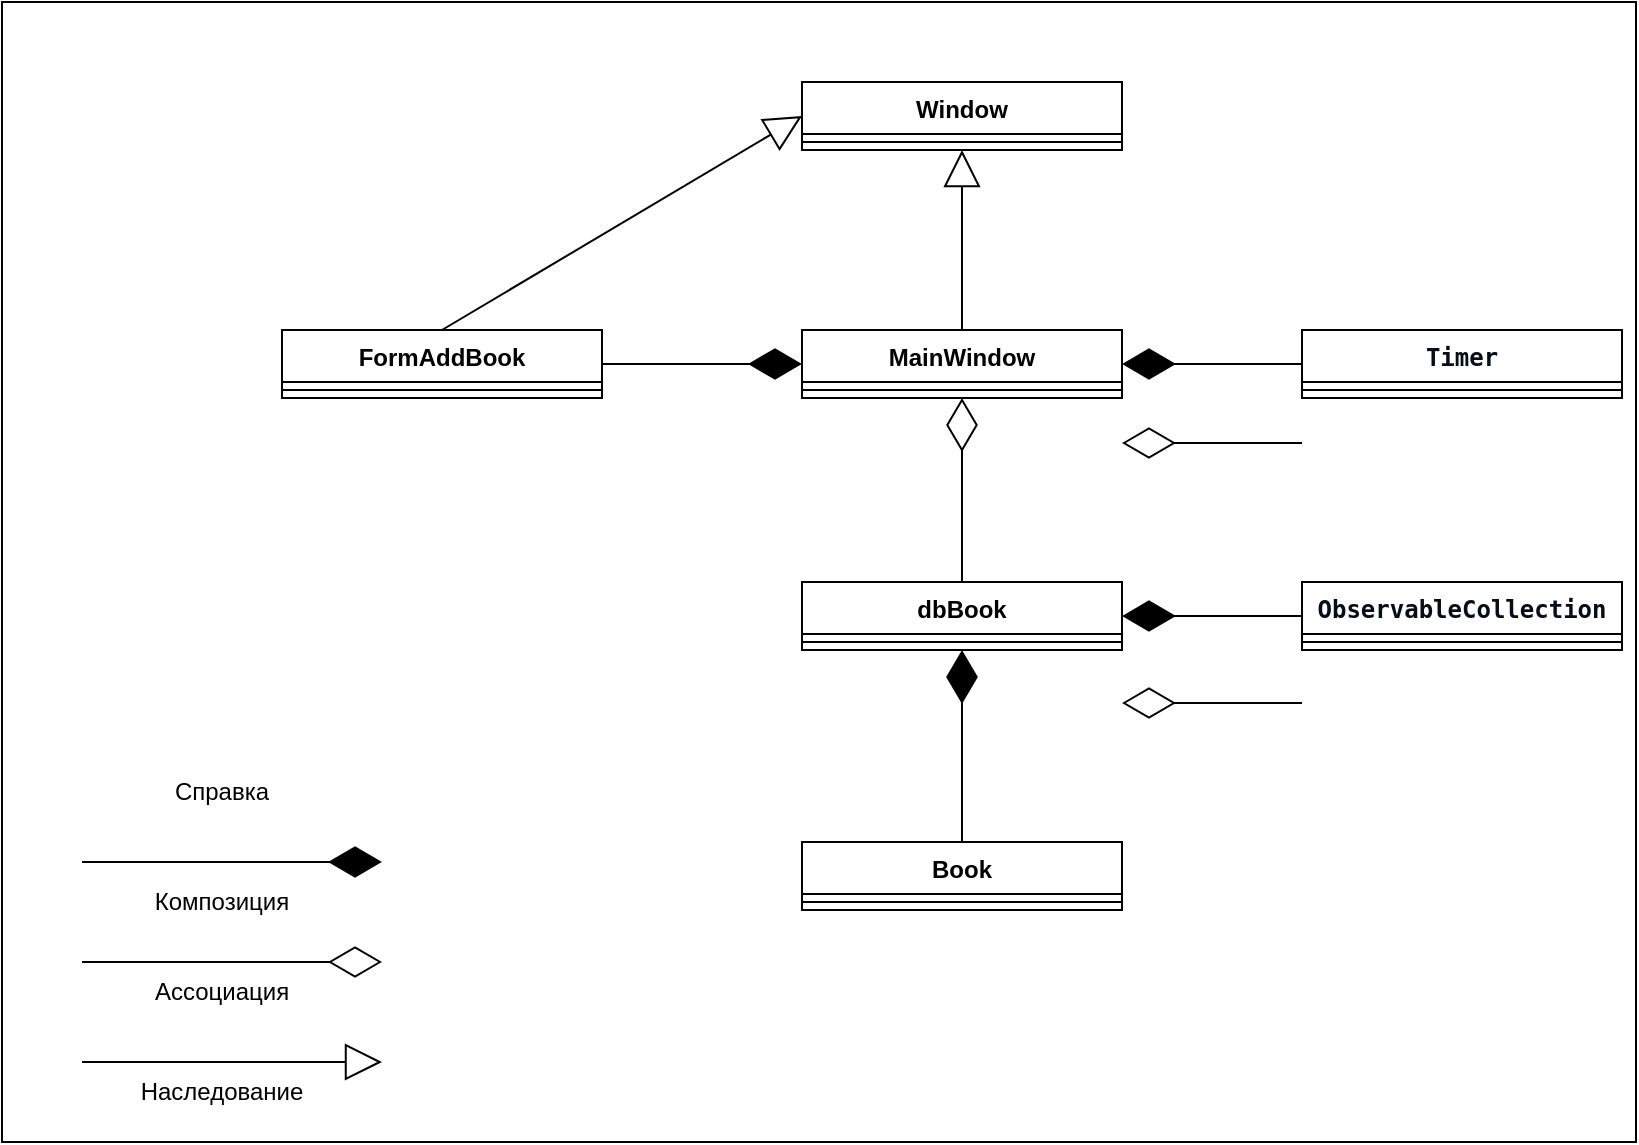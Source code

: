 <mxfile version="21.3.4" type="device">
  <diagram name="Страница 1" id="9VEjL4y3yIfOmq3YjRVv">
    <mxGraphModel dx="2607" dy="1447" grid="1" gridSize="10" guides="1" tooltips="1" connect="1" arrows="1" fold="1" page="1" pageScale="1" pageWidth="827" pageHeight="1169" math="0" shadow="0">
      <root>
        <mxCell id="0" />
        <mxCell id="1" parent="0" />
        <mxCell id="L67rdYlUp9bRf8eT3-Ix-1" value="" style="rounded=0;whiteSpace=wrap;html=1;" parent="1" vertex="1">
          <mxGeometry x="10" width="817" height="570" as="geometry" />
        </mxCell>
        <mxCell id="L67rdYlUp9bRf8eT3-Ix-2" value="MainWindow" style="swimlane;fontStyle=1;align=center;verticalAlign=top;childLayout=stackLayout;horizontal=1;startSize=26;horizontalStack=0;resizeParent=1;resizeParentMax=0;resizeLast=0;collapsible=1;marginBottom=0;whiteSpace=wrap;html=1;" parent="1" vertex="1">
          <mxGeometry x="410" y="164" width="160" height="34" as="geometry" />
        </mxCell>
        <mxCell id="L67rdYlUp9bRf8eT3-Ix-3" value="" style="line;strokeWidth=1;fillColor=none;align=left;verticalAlign=middle;spacingTop=-1;spacingLeft=3;spacingRight=3;rotatable=0;labelPosition=right;points=[];portConstraint=eastwest;strokeColor=inherit;" parent="L67rdYlUp9bRf8eT3-Ix-2" vertex="1">
          <mxGeometry y="26" width="160" height="8" as="geometry" />
        </mxCell>
        <mxCell id="L67rdYlUp9bRf8eT3-Ix-4" value="dbBook" style="swimlane;fontStyle=1;align=center;verticalAlign=top;childLayout=stackLayout;horizontal=1;startSize=26;horizontalStack=0;resizeParent=1;resizeParentMax=0;resizeLast=0;collapsible=1;marginBottom=0;whiteSpace=wrap;html=1;" parent="1" vertex="1">
          <mxGeometry x="410" y="290" width="160" height="34" as="geometry" />
        </mxCell>
        <mxCell id="L67rdYlUp9bRf8eT3-Ix-5" value="" style="line;strokeWidth=1;fillColor=none;align=left;verticalAlign=middle;spacingTop=-1;spacingLeft=3;spacingRight=3;rotatable=0;labelPosition=right;points=[];portConstraint=eastwest;strokeColor=inherit;" parent="L67rdYlUp9bRf8eT3-Ix-4" vertex="1">
          <mxGeometry y="26" width="160" height="8" as="geometry" />
        </mxCell>
        <mxCell id="L67rdYlUp9bRf8eT3-Ix-6" value="FormAddBook" style="swimlane;fontStyle=1;align=center;verticalAlign=top;childLayout=stackLayout;horizontal=1;startSize=26;horizontalStack=0;resizeParent=1;resizeParentMax=0;resizeLast=0;collapsible=1;marginBottom=0;whiteSpace=wrap;html=1;" parent="1" vertex="1">
          <mxGeometry x="150" y="164" width="160" height="34" as="geometry" />
        </mxCell>
        <mxCell id="L67rdYlUp9bRf8eT3-Ix-7" value="" style="line;strokeWidth=1;fillColor=none;align=left;verticalAlign=middle;spacingTop=-1;spacingLeft=3;spacingRight=3;rotatable=0;labelPosition=right;points=[];portConstraint=eastwest;strokeColor=inherit;" parent="L67rdYlUp9bRf8eT3-Ix-6" vertex="1">
          <mxGeometry y="26" width="160" height="8" as="geometry" />
        </mxCell>
        <mxCell id="L67rdYlUp9bRf8eT3-Ix-8" value="Book" style="swimlane;fontStyle=1;align=center;verticalAlign=top;childLayout=stackLayout;horizontal=1;startSize=26;horizontalStack=0;resizeParent=1;resizeParentMax=0;resizeLast=0;collapsible=1;marginBottom=0;whiteSpace=wrap;html=1;" parent="1" vertex="1">
          <mxGeometry x="410" y="420" width="160" height="34" as="geometry" />
        </mxCell>
        <mxCell id="L67rdYlUp9bRf8eT3-Ix-9" value="" style="line;strokeWidth=1;fillColor=none;align=left;verticalAlign=middle;spacingTop=-1;spacingLeft=3;spacingRight=3;rotatable=0;labelPosition=right;points=[];portConstraint=eastwest;strokeColor=inherit;" parent="L67rdYlUp9bRf8eT3-Ix-8" vertex="1">
          <mxGeometry y="26" width="160" height="8" as="geometry" />
        </mxCell>
        <mxCell id="L67rdYlUp9bRf8eT3-Ix-10" value="Window" style="swimlane;fontStyle=1;align=center;verticalAlign=top;childLayout=stackLayout;horizontal=1;startSize=26;horizontalStack=0;resizeParent=1;resizeParentMax=0;resizeLast=0;collapsible=1;marginBottom=0;whiteSpace=wrap;html=1;" parent="1" vertex="1">
          <mxGeometry x="410" y="40" width="160" height="34" as="geometry" />
        </mxCell>
        <mxCell id="L67rdYlUp9bRf8eT3-Ix-11" value="" style="line;strokeWidth=1;fillColor=none;align=left;verticalAlign=middle;spacingTop=-1;spacingLeft=3;spacingRight=3;rotatable=0;labelPosition=right;points=[];portConstraint=eastwest;strokeColor=inherit;" parent="L67rdYlUp9bRf8eT3-Ix-10" vertex="1">
          <mxGeometry y="26" width="160" height="8" as="geometry" />
        </mxCell>
        <mxCell id="L67rdYlUp9bRf8eT3-Ix-12" value="" style="endArrow=diamondThin;endFill=1;endSize=24;html=1;rounded=0;entryX=0.5;entryY=1;entryDx=0;entryDy=0;exitX=0.5;exitY=0;exitDx=0;exitDy=0;" parent="1" source="L67rdYlUp9bRf8eT3-Ix-8" target="L67rdYlUp9bRf8eT3-Ix-4" edge="1">
          <mxGeometry width="160" relative="1" as="geometry">
            <mxPoint x="200" y="430" as="sourcePoint" />
            <mxPoint x="360" y="430" as="targetPoint" />
          </mxGeometry>
        </mxCell>
        <mxCell id="L67rdYlUp9bRf8eT3-Ix-13" value="" style="endArrow=diamondThin;endFill=0;endSize=24;html=1;rounded=0;entryX=0.5;entryY=1;entryDx=0;entryDy=0;exitX=0.5;exitY=0;exitDx=0;exitDy=0;" parent="1" source="L67rdYlUp9bRf8eT3-Ix-4" target="L67rdYlUp9bRf8eT3-Ix-2" edge="1">
          <mxGeometry width="160" relative="1" as="geometry">
            <mxPoint x="200" y="330" as="sourcePoint" />
            <mxPoint x="360" y="330" as="targetPoint" />
          </mxGeometry>
        </mxCell>
        <mxCell id="L67rdYlUp9bRf8eT3-Ix-14" value="" style="endArrow=block;endSize=16;endFill=0;html=1;rounded=0;entryX=0.5;entryY=1;entryDx=0;entryDy=0;exitX=0.5;exitY=0;exitDx=0;exitDy=0;" parent="1" source="L67rdYlUp9bRf8eT3-Ix-2" target="L67rdYlUp9bRf8eT3-Ix-10" edge="1">
          <mxGeometry width="160" relative="1" as="geometry">
            <mxPoint x="200" y="330" as="sourcePoint" />
            <mxPoint x="360" y="330" as="targetPoint" />
          </mxGeometry>
        </mxCell>
        <mxCell id="L67rdYlUp9bRf8eT3-Ix-15" value="" style="endArrow=block;endSize=16;endFill=0;html=1;rounded=0;entryX=0;entryY=0.5;entryDx=0;entryDy=0;exitX=0.5;exitY=0;exitDx=0;exitDy=0;" parent="1" source="L67rdYlUp9bRf8eT3-Ix-6" target="L67rdYlUp9bRf8eT3-Ix-10" edge="1">
          <mxGeometry width="160" relative="1" as="geometry">
            <mxPoint x="210" y="140" as="sourcePoint" />
            <mxPoint x="210" y="50" as="targetPoint" />
          </mxGeometry>
        </mxCell>
        <mxCell id="L67rdYlUp9bRf8eT3-Ix-16" value="" style="endArrow=diamondThin;endFill=1;endSize=24;html=1;rounded=0;entryX=0;entryY=0.5;entryDx=0;entryDy=0;exitX=1;exitY=0.5;exitDx=0;exitDy=0;" parent="1" source="L67rdYlUp9bRf8eT3-Ix-6" target="L67rdYlUp9bRf8eT3-Ix-2" edge="1">
          <mxGeometry width="160" relative="1" as="geometry">
            <mxPoint x="390" y="220" as="sourcePoint" />
            <mxPoint x="300" y="240" as="targetPoint" />
          </mxGeometry>
        </mxCell>
        <mxCell id="L67rdYlUp9bRf8eT3-Ix-17" value="" style="endArrow=diamondThin;endFill=1;endSize=24;html=1;rounded=0;exitX=0;exitY=0.5;exitDx=0;exitDy=0;" parent="1" edge="1">
          <mxGeometry width="160" relative="1" as="geometry">
            <mxPoint x="50" y="430" as="sourcePoint" />
            <mxPoint x="200" y="430" as="targetPoint" />
          </mxGeometry>
        </mxCell>
        <mxCell id="L67rdYlUp9bRf8eT3-Ix-18" value="Справка" style="text;html=1;strokeColor=none;fillColor=none;align=center;verticalAlign=middle;whiteSpace=wrap;rounded=0;" parent="1" vertex="1">
          <mxGeometry x="90" y="380" width="60" height="30" as="geometry" />
        </mxCell>
        <mxCell id="L67rdYlUp9bRf8eT3-Ix-19" value="Композиция" style="text;html=1;strokeColor=none;fillColor=none;align=center;verticalAlign=middle;whiteSpace=wrap;rounded=0;" parent="1" vertex="1">
          <mxGeometry x="90" y="435" width="60" height="30" as="geometry" />
        </mxCell>
        <mxCell id="L67rdYlUp9bRf8eT3-Ix-20" value="" style="endArrow=diamondThin;endFill=0;endSize=24;html=1;rounded=0;" parent="1" edge="1">
          <mxGeometry width="160" relative="1" as="geometry">
            <mxPoint x="50" y="480" as="sourcePoint" />
            <mxPoint x="200" y="480" as="targetPoint" />
            <Array as="points">
              <mxPoint x="120" y="480" />
            </Array>
          </mxGeometry>
        </mxCell>
        <mxCell id="L67rdYlUp9bRf8eT3-Ix-21" value="Ассоциация" style="text;html=1;strokeColor=none;fillColor=none;align=center;verticalAlign=middle;whiteSpace=wrap;rounded=0;" parent="1" vertex="1">
          <mxGeometry x="90" y="480" width="60" height="30" as="geometry" />
        </mxCell>
        <mxCell id="L67rdYlUp9bRf8eT3-Ix-22" value="" style="endArrow=block;endSize=16;endFill=0;html=1;rounded=0;exitX=0.5;exitY=0;exitDx=0;exitDy=0;" parent="1" edge="1">
          <mxGeometry width="160" relative="1" as="geometry">
            <mxPoint x="50" y="530" as="sourcePoint" />
            <mxPoint x="200" y="530" as="targetPoint" />
          </mxGeometry>
        </mxCell>
        <mxCell id="L67rdYlUp9bRf8eT3-Ix-23" value="Наследование" style="text;html=1;strokeColor=none;fillColor=none;align=center;verticalAlign=middle;whiteSpace=wrap;rounded=0;" parent="1" vertex="1">
          <mxGeometry x="90" y="530" width="60" height="30" as="geometry" />
        </mxCell>
        <mxCell id="mfZJ9IwQHC2jNzQ2nQdC-1" value="&lt;div style=&quot;text-align: start;&quot;&gt;&lt;font face=&quot;Consolas, monaco, monospace&quot; color=&quot;#050e17&quot;&gt;ObservableCollection&lt;/font&gt;&lt;/div&gt;" style="swimlane;fontStyle=1;align=center;verticalAlign=top;childLayout=stackLayout;horizontal=1;startSize=26;horizontalStack=0;resizeParent=1;resizeParentMax=0;resizeLast=0;collapsible=1;marginBottom=0;whiteSpace=wrap;html=1;" vertex="1" parent="1">
          <mxGeometry x="660" y="290" width="160" height="34" as="geometry" />
        </mxCell>
        <mxCell id="mfZJ9IwQHC2jNzQ2nQdC-2" value="" style="line;strokeWidth=1;fillColor=none;align=left;verticalAlign=middle;spacingTop=-1;spacingLeft=3;spacingRight=3;rotatable=0;labelPosition=right;points=[];portConstraint=eastwest;strokeColor=inherit;" vertex="1" parent="mfZJ9IwQHC2jNzQ2nQdC-1">
          <mxGeometry y="26" width="160" height="8" as="geometry" />
        </mxCell>
        <mxCell id="mfZJ9IwQHC2jNzQ2nQdC-4" value="" style="endArrow=diamondThin;endFill=1;endSize=24;html=1;rounded=0;entryX=1;entryY=0.5;entryDx=0;entryDy=0;exitX=0;exitY=0.5;exitDx=0;exitDy=0;" edge="1" parent="1" source="mfZJ9IwQHC2jNzQ2nQdC-1" target="L67rdYlUp9bRf8eT3-Ix-4">
          <mxGeometry width="160" relative="1" as="geometry">
            <mxPoint x="650" y="435" as="sourcePoint" />
            <mxPoint x="650" y="339" as="targetPoint" />
          </mxGeometry>
        </mxCell>
        <mxCell id="mfZJ9IwQHC2jNzQ2nQdC-5" value="" style="endArrow=diamondThin;endFill=0;endSize=24;html=1;rounded=0;" edge="1" parent="1">
          <mxGeometry width="160" relative="1" as="geometry">
            <mxPoint x="660" y="350.5" as="sourcePoint" />
            <mxPoint x="570" y="350.5" as="targetPoint" />
            <Array as="points">
              <mxPoint x="660" y="350" />
            </Array>
          </mxGeometry>
        </mxCell>
        <mxCell id="mfZJ9IwQHC2jNzQ2nQdC-7" value="&lt;div style=&quot;text-align: start;&quot;&gt;&lt;font face=&quot;Consolas, monaco, monospace&quot; color=&quot;#050e17&quot;&gt;Timer&lt;/font&gt;&lt;/div&gt;" style="swimlane;fontStyle=1;align=center;verticalAlign=top;childLayout=stackLayout;horizontal=1;startSize=26;horizontalStack=0;resizeParent=1;resizeParentMax=0;resizeLast=0;collapsible=1;marginBottom=0;whiteSpace=wrap;html=1;" vertex="1" parent="1">
          <mxGeometry x="660" y="164" width="160" height="34" as="geometry" />
        </mxCell>
        <mxCell id="mfZJ9IwQHC2jNzQ2nQdC-8" value="" style="line;strokeWidth=1;fillColor=none;align=left;verticalAlign=middle;spacingTop=-1;spacingLeft=3;spacingRight=3;rotatable=0;labelPosition=right;points=[];portConstraint=eastwest;strokeColor=inherit;" vertex="1" parent="mfZJ9IwQHC2jNzQ2nQdC-7">
          <mxGeometry y="26" width="160" height="8" as="geometry" />
        </mxCell>
        <mxCell id="mfZJ9IwQHC2jNzQ2nQdC-9" value="" style="endArrow=diamondThin;endFill=1;endSize=24;html=1;rounded=0;entryX=1;entryY=0.5;entryDx=0;entryDy=0;exitX=0;exitY=0.5;exitDx=0;exitDy=0;" edge="1" parent="1" source="mfZJ9IwQHC2jNzQ2nQdC-7">
          <mxGeometry width="160" relative="1" as="geometry">
            <mxPoint x="650" y="309" as="sourcePoint" />
            <mxPoint x="570" y="181" as="targetPoint" />
          </mxGeometry>
        </mxCell>
        <mxCell id="mfZJ9IwQHC2jNzQ2nQdC-10" value="" style="endArrow=diamondThin;endFill=0;endSize=24;html=1;rounded=0;" edge="1" parent="1">
          <mxGeometry width="160" relative="1" as="geometry">
            <mxPoint x="660" y="220.5" as="sourcePoint" />
            <mxPoint x="570" y="220.5" as="targetPoint" />
            <Array as="points">
              <mxPoint x="660" y="220" />
            </Array>
          </mxGeometry>
        </mxCell>
      </root>
    </mxGraphModel>
  </diagram>
</mxfile>
